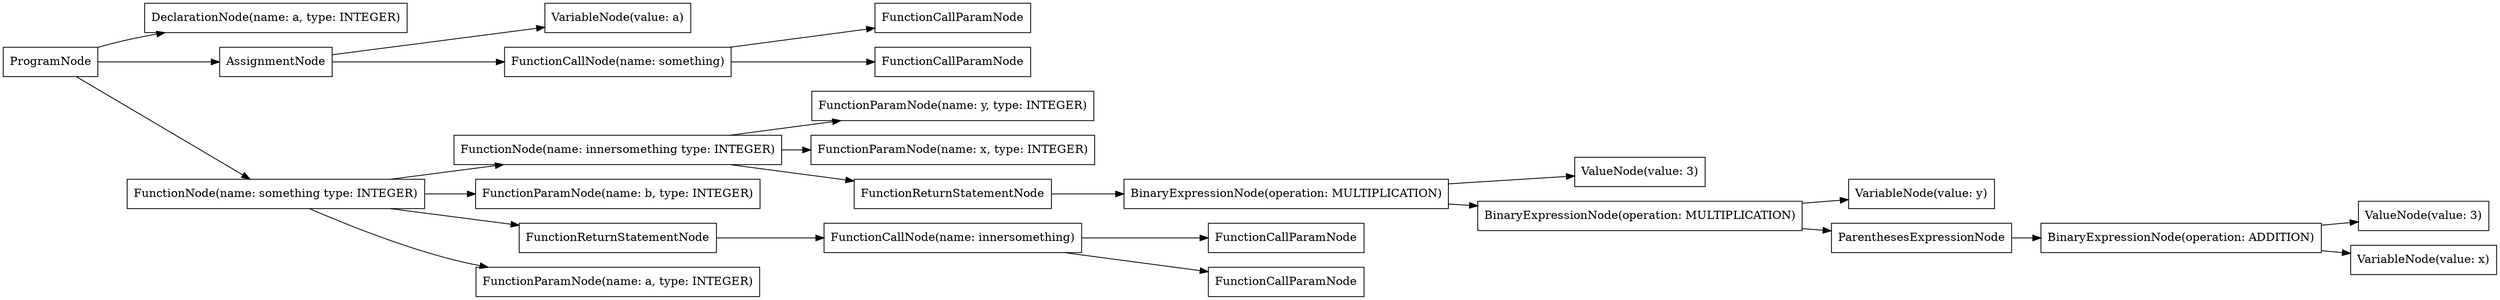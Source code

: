 digraph G {
rankdir=LR
"12826abb-99dd-490b-bb1d-2a8de17d3942" [label="DeclarationNode(name: a, type: INTEGER)" shape="box"];
"8ad73c51-fd16-4fd1-a224-41eed7c14c02" [label="FunctionParamNode(name: y, type: INTEGER)" shape="box"];
"48af013b-ffef-4ad3-82bc-2e01093e0ca0" [label="FunctionParamNode(name: x, type: INTEGER)" shape="box"];
"6e0002ad-5f28-4ae6-bee7-11d3890cf350" [label="FunctionCallParamNode" shape="box"];
"407beaa2-97f4-4cf0-abb0-db9395d72439" [label="FunctionNode(name: innersomething type: INTEGER)" shape="box"];
"ad6702c5-f80c-4ffd-b289-3e1d92c93b9a" [label="ValueNode(value: 3)" shape="box"];
"03dfbdf0-4065-420e-b6c0-f2f08626dfc6" [label="AssignmentNode" shape="box"];
"22fe2766-bcf9-4961-a80f-7b631b7e6bc7" [label="BinaryExpressionNode(operation: MULTIPLICATION)" shape="box"];
"17248cc4-3903-4641-b93a-c5ea193eb715" [label="FunctionParamNode(name: b, type: INTEGER)" shape="box"];
"0ca80595-51f8-4f70-926d-c92f48c16dac" [label="VariableNode(value: y)" shape="box"];
"8e9fe71f-6ff6-473a-897b-4977e9cb5917" [label="BinaryExpressionNode(operation: ADDITION)" shape="box"];
"024605f5-0706-4072-ab88-b98ad00243da" [label="ProgramNode" shape="box"];
"2e825c46-7235-4262-86b3-3247247d4a07" [label="ValueNode(value: 3)" shape="box"];
"0a1927a0-5be9-4a7f-bd25-8351fd0d324b" [label="VariableNode(value: a)" shape="box"];
"3d150cdb-ce83-4329-9d71-ac3f31a9121d" [label="ParenthesesExpressionNode" shape="box"];
"935a4544-638d-4f86-9d8b-3ccc1e4547c8" [label="FunctionCallParamNode" shape="box"];
"27659f8b-99ac-4524-9989-a1b840423eb4" [label="FunctionReturnStatementNode" shape="box"];
"57f132b6-15ab-4b56-a699-fbe7883af55c" [label="FunctionParamNode(name: a, type: INTEGER)" shape="box"];
"133845a9-d6d3-4312-9212-e92641076000" [label="FunctionCallParamNode" shape="box"];
"a5256cf7-815f-4136-bfd1-d8a2ac91a07c" [label="FunctionCallNode(name: innersomething)" shape="box"];
"2bbe4933-109a-4eac-aa4e-5e07d181ba5b" [label="FunctionReturnStatementNode" shape="box"];
"28491da8-d7b0-40a0-846a-3471c0c6de05" [label="VariableNode(value: x)" shape="box"];
"66401949-e34b-4426-9ead-580bc8b62899" [label="FunctionNode(name: something type: INTEGER)" shape="box"];
"38d30d6f-dfe2-4e1a-b27d-cfb980b002df" [label="FunctionCallNode(name: something)" shape="box"];
"ab68b74f-3bde-4745-91c4-6c0f3b2430e2" [label="FunctionCallParamNode" shape="box"];
"12324821-9d76-43a5-87d9-581576604c17" [label="BinaryExpressionNode(operation: MULTIPLICATION)" shape="box"];
"024605f5-0706-4072-ab88-b98ad00243da" -> "12826abb-99dd-490b-bb1d-2a8de17d3942";
"024605f5-0706-4072-ab88-b98ad00243da" -> "66401949-e34b-4426-9ead-580bc8b62899";
"66401949-e34b-4426-9ead-580bc8b62899" -> "57f132b6-15ab-4b56-a699-fbe7883af55c";
"66401949-e34b-4426-9ead-580bc8b62899" -> "17248cc4-3903-4641-b93a-c5ea193eb715";
"66401949-e34b-4426-9ead-580bc8b62899" -> "407beaa2-97f4-4cf0-abb0-db9395d72439";
"407beaa2-97f4-4cf0-abb0-db9395d72439" -> "48af013b-ffef-4ad3-82bc-2e01093e0ca0";
"407beaa2-97f4-4cf0-abb0-db9395d72439" -> "8ad73c51-fd16-4fd1-a224-41eed7c14c02";
"407beaa2-97f4-4cf0-abb0-db9395d72439" -> "2bbe4933-109a-4eac-aa4e-5e07d181ba5b";
"2bbe4933-109a-4eac-aa4e-5e07d181ba5b" -> "22fe2766-bcf9-4961-a80f-7b631b7e6bc7";
"22fe2766-bcf9-4961-a80f-7b631b7e6bc7" -> "12324821-9d76-43a5-87d9-581576604c17";
"12324821-9d76-43a5-87d9-581576604c17" -> "3d150cdb-ce83-4329-9d71-ac3f31a9121d";
"3d150cdb-ce83-4329-9d71-ac3f31a9121d" -> "8e9fe71f-6ff6-473a-897b-4977e9cb5917";
"8e9fe71f-6ff6-473a-897b-4977e9cb5917" -> "28491da8-d7b0-40a0-846a-3471c0c6de05";
"8e9fe71f-6ff6-473a-897b-4977e9cb5917" -> "ad6702c5-f80c-4ffd-b289-3e1d92c93b9a";
"12324821-9d76-43a5-87d9-581576604c17" -> "0ca80595-51f8-4f70-926d-c92f48c16dac";
"22fe2766-bcf9-4961-a80f-7b631b7e6bc7" -> "2e825c46-7235-4262-86b3-3247247d4a07";
"66401949-e34b-4426-9ead-580bc8b62899" -> "27659f8b-99ac-4524-9989-a1b840423eb4";
"27659f8b-99ac-4524-9989-a1b840423eb4" -> "a5256cf7-815f-4136-bfd1-d8a2ac91a07c";
"a5256cf7-815f-4136-bfd1-d8a2ac91a07c" -> "935a4544-638d-4f86-9d8b-3ccc1e4547c8";
"a5256cf7-815f-4136-bfd1-d8a2ac91a07c" -> "ab68b74f-3bde-4745-91c4-6c0f3b2430e2";
"024605f5-0706-4072-ab88-b98ad00243da" -> "03dfbdf0-4065-420e-b6c0-f2f08626dfc6";
"03dfbdf0-4065-420e-b6c0-f2f08626dfc6" -> "0a1927a0-5be9-4a7f-bd25-8351fd0d324b";
"03dfbdf0-4065-420e-b6c0-f2f08626dfc6" -> "38d30d6f-dfe2-4e1a-b27d-cfb980b002df";
"38d30d6f-dfe2-4e1a-b27d-cfb980b002df" -> "6e0002ad-5f28-4ae6-bee7-11d3890cf350";
"38d30d6f-dfe2-4e1a-b27d-cfb980b002df" -> "133845a9-d6d3-4312-9212-e92641076000";
}